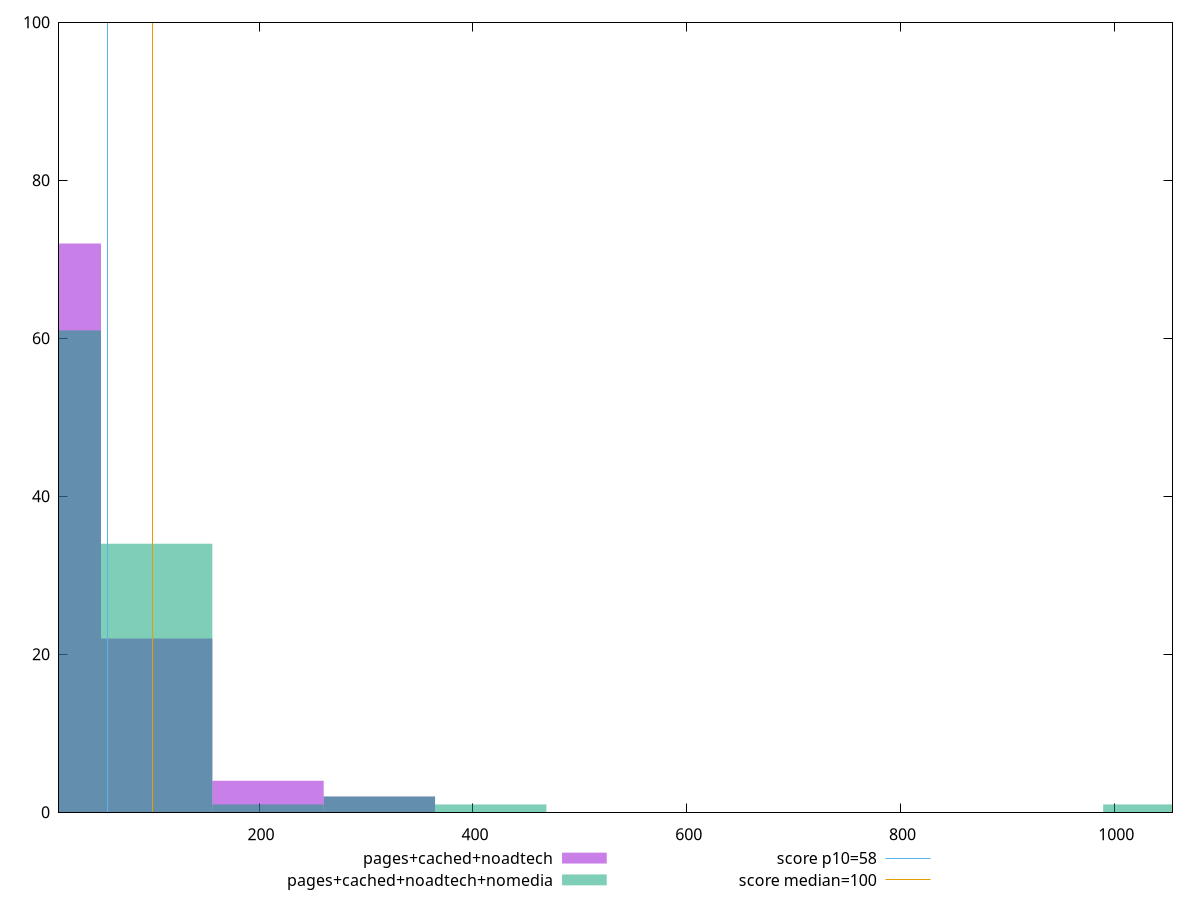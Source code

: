reset

$pagesCachedNoadtech <<EOF
104.16283752742422 22
0 72
312.4885125822726 2
208.32567505484843 4
EOF

$pagesCachedNoadtechNomedia <<EOF
0 61
104.16283752742422 34
208.32567505484843 1
1041.6283752742422 1
312.4885125822726 2
416.65135010969686 1
EOF

set key outside below
set boxwidth 104.16283752742422
set xrange [12.8:1054.4000000000005]
set yrange [0:100]
set trange [0:100]
set style fill transparent solid 0.5 noborder

set parametric
set terminal svg size 640, 500 enhanced background rgb 'white'
set output "report_00013_2021-02-09T12-04-24.940Z/estimated-input-latency/comparison/histogram/2_vs_3.svg"

plot $pagesCachedNoadtech title "pages+cached+noadtech" with boxes, \
     $pagesCachedNoadtechNomedia title "pages+cached+noadtech+nomedia" with boxes, \
     58,t title "score p10=58", \
     100,t title "score median=100"

reset
